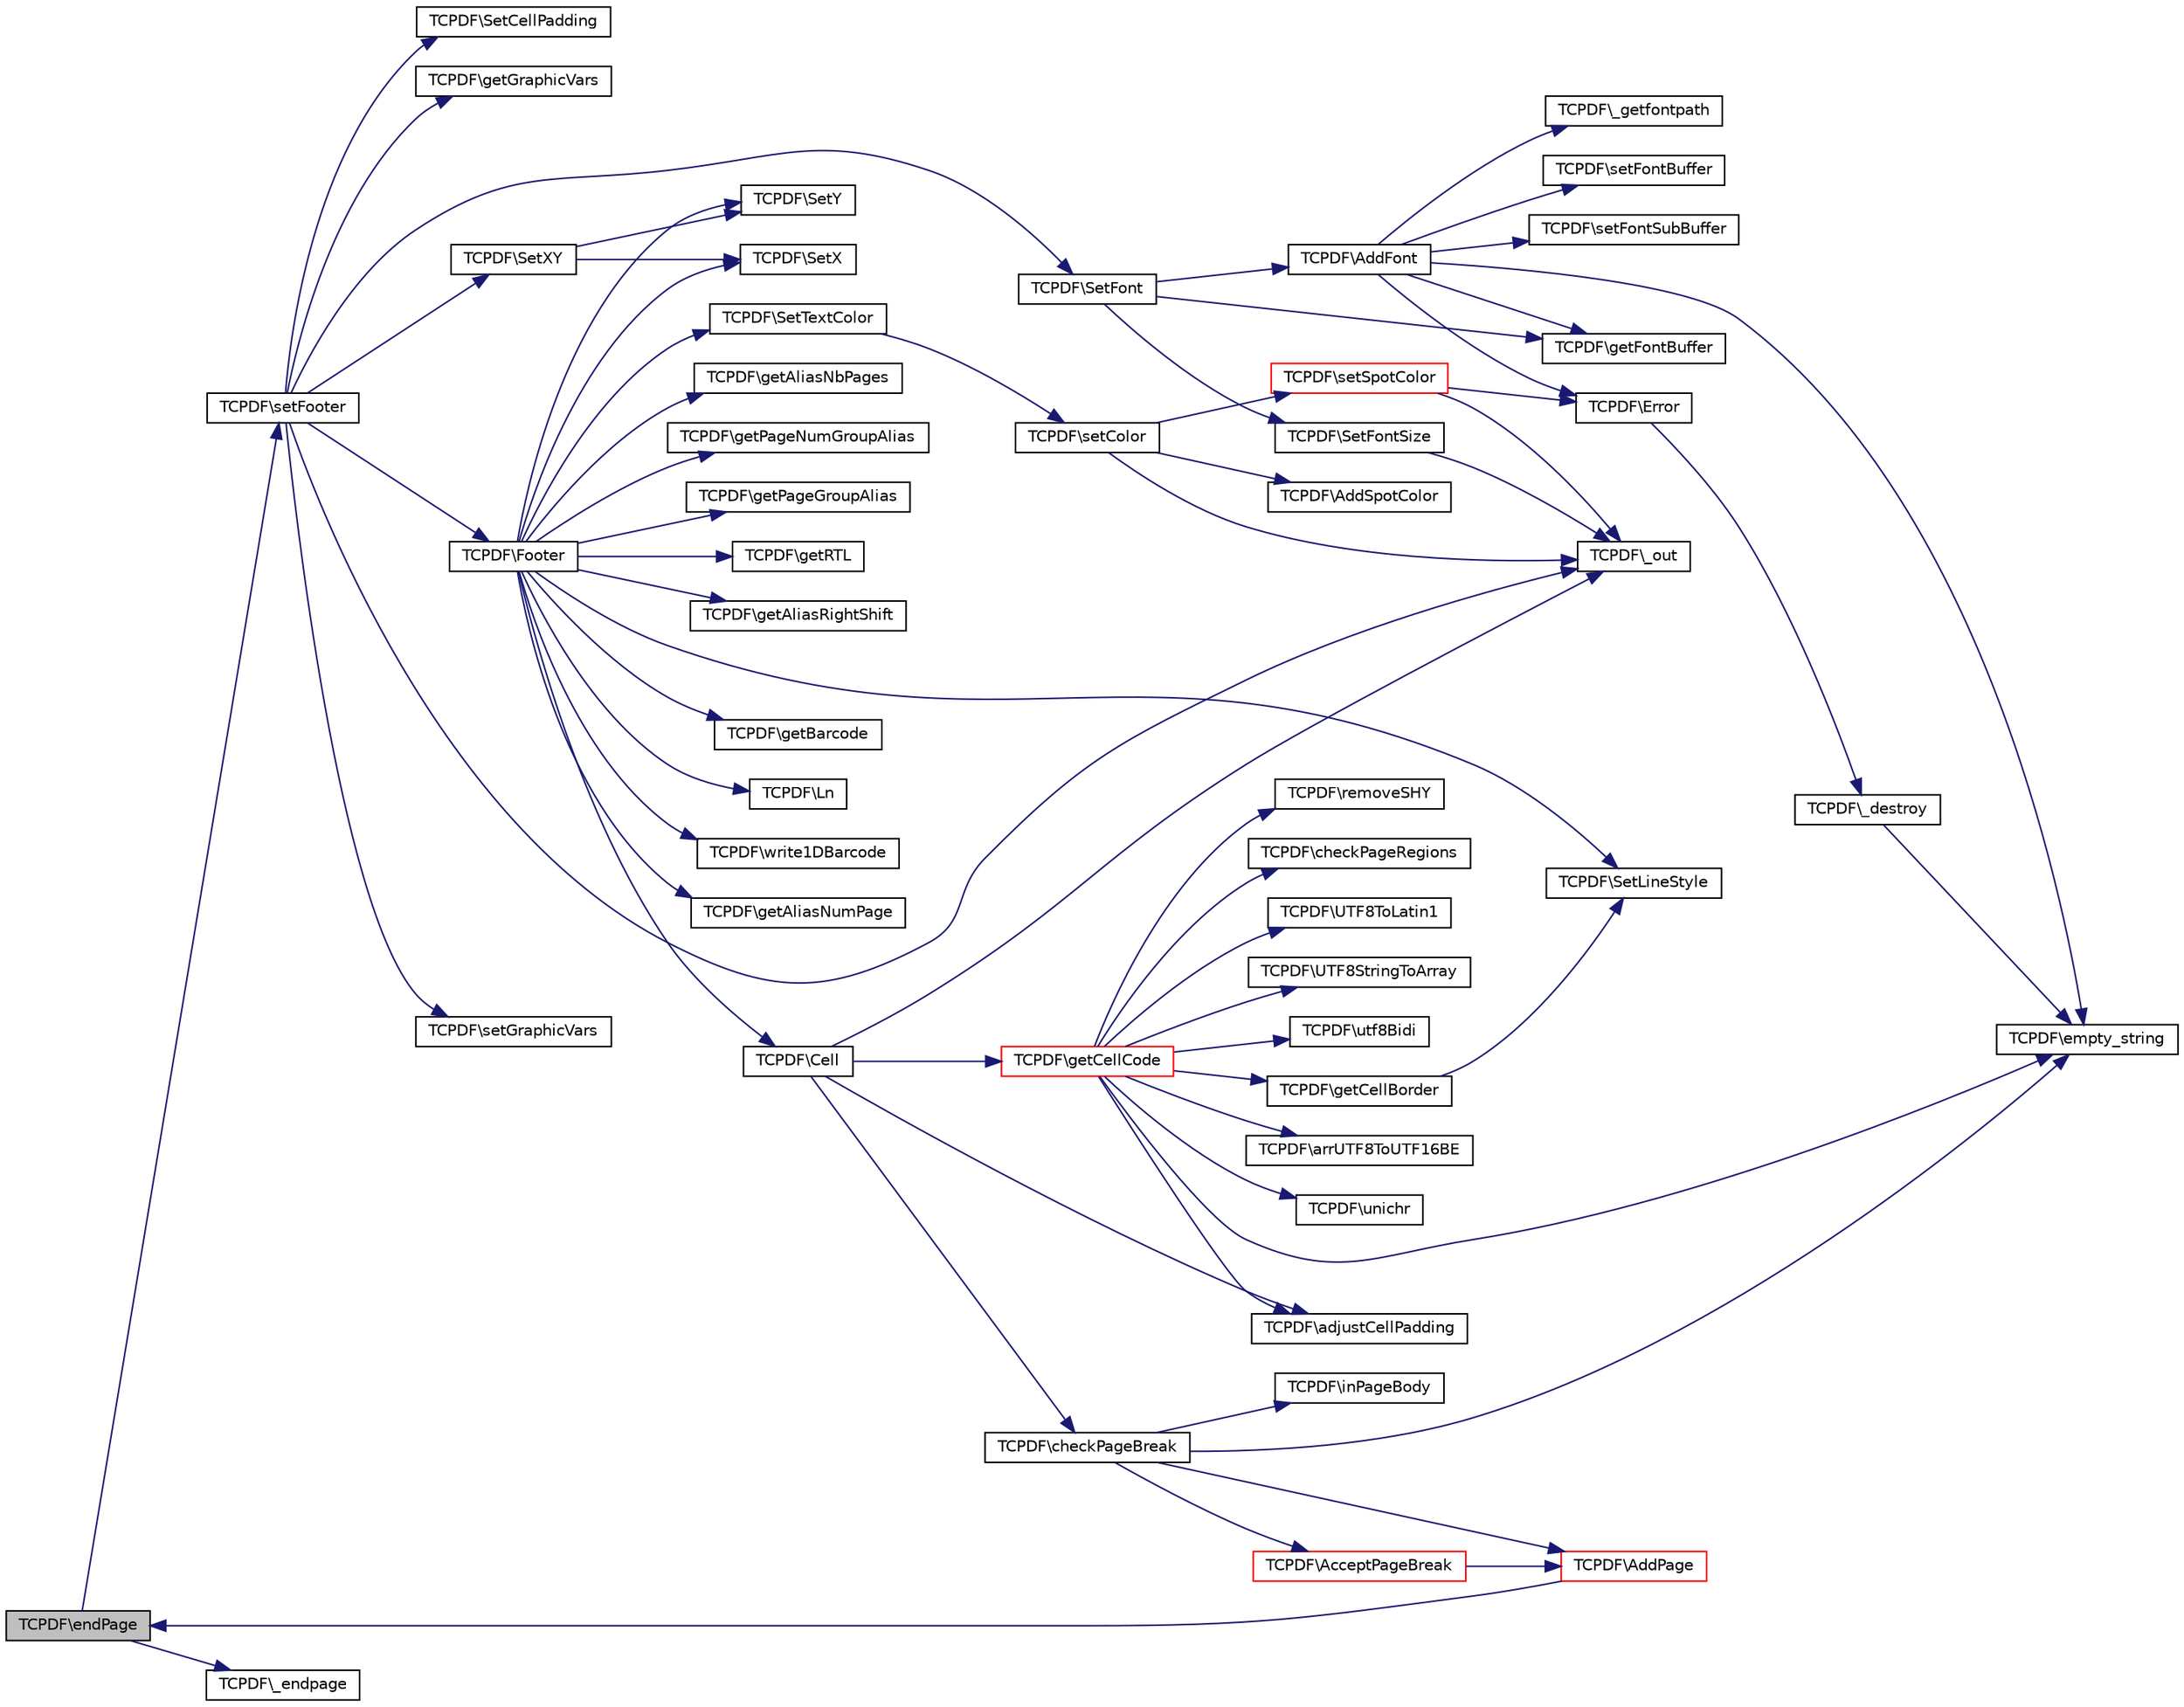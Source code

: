 digraph G
{
  edge [fontname="Helvetica",fontsize="10",labelfontname="Helvetica",labelfontsize="10"];
  node [fontname="Helvetica",fontsize="10",shape=record];
  rankdir="LR";
  Node1 [label="TCPDF\\endPage",height=0.2,width=0.4,color="black", fillcolor="grey75", style="filled" fontcolor="black"];
  Node1 -> Node2 [color="midnightblue",fontsize="10",style="solid",fontname="Helvetica"];
  Node2 [label="TCPDF\\setFooter",height=0.2,width=0.4,color="black", fillcolor="white", style="filled",URL="$classTCPDF.html#a7b0675e51b6f7ab3e4730feef3c86fb5",tooltip="This method is used to render the page footer."];
  Node2 -> Node3 [color="midnightblue",fontsize="10",style="solid",fontname="Helvetica"];
  Node3 [label="TCPDF\\getGraphicVars",height=0.2,width=0.4,color="black", fillcolor="white", style="filled",URL="$classTCPDF.html#a24d3c102468b6ab9d2f4859a8b01863a",tooltip="Returns current graphic variables as array."];
  Node2 -> Node4 [color="midnightblue",fontsize="10",style="solid",fontname="Helvetica"];
  Node4 [label="TCPDF\\_out",height=0.2,width=0.4,color="black", fillcolor="white", style="filled",URL="$classTCPDF.html#ac57877b76c37aef3195ad45731715b9e",tooltip="Output a string to the document."];
  Node2 -> Node5 [color="midnightblue",fontsize="10",style="solid",fontname="Helvetica"];
  Node5 [label="TCPDF\\setGraphicVars",height=0.2,width=0.4,color="black", fillcolor="white", style="filled",URL="$classTCPDF.html#a072053646725b19770a795050b3b6221",tooltip="Set graphic variables."];
  Node2 -> Node6 [color="midnightblue",fontsize="10",style="solid",fontname="Helvetica"];
  Node6 [label="TCPDF\\SetCellPadding",height=0.2,width=0.4,color="black", fillcolor="white", style="filled",URL="$classTCPDF.html#a374b24751bf76e4ca5ba7694f87ec2c1",tooltip="Set the same internal Cell padding for top, right, bottom, left-."];
  Node2 -> Node7 [color="midnightblue",fontsize="10",style="solid",fontname="Helvetica"];
  Node7 [label="TCPDF\\SetXY",height=0.2,width=0.4,color="black", fillcolor="white", style="filled",URL="$classTCPDF.html#a00ec13928f57b17c21040acc881fe482",tooltip="Defines the abscissa and ordinate of the current position."];
  Node7 -> Node8 [color="midnightblue",fontsize="10",style="solid",fontname="Helvetica"];
  Node8 [label="TCPDF\\SetY",height=0.2,width=0.4,color="black", fillcolor="white", style="filled",URL="$classTCPDF.html#ad3439990de56253b039bca6a09305758",tooltip="Moves the current abscissa back to the left margin and sets the ordinate."];
  Node7 -> Node9 [color="midnightblue",fontsize="10",style="solid",fontname="Helvetica"];
  Node9 [label="TCPDF\\SetX",height=0.2,width=0.4,color="black", fillcolor="white", style="filled",URL="$classTCPDF.html#a8d831d202e6420fe8fa6aeae7d3a2e8e",tooltip="Defines the abscissa of the current position."];
  Node2 -> Node10 [color="midnightblue",fontsize="10",style="solid",fontname="Helvetica"];
  Node10 [label="TCPDF\\SetFont",height=0.2,width=0.4,color="black", fillcolor="white", style="filled",URL="$classTCPDF.html#a5b5d57a2e74820e41c69737b2d4b6c9e",tooltip="Sets the font used to print character strings."];
  Node10 -> Node11 [color="midnightblue",fontsize="10",style="solid",fontname="Helvetica"];
  Node11 [label="TCPDF\\AddFont",height=0.2,width=0.4,color="black", fillcolor="white", style="filled",URL="$classTCPDF.html#a06cba4fc5e83b02bb37a947e56196776",tooltip="Imports a TrueType, Type1, core, or CID0 font and makes it available."];
  Node11 -> Node12 [color="midnightblue",fontsize="10",style="solid",fontname="Helvetica"];
  Node12 [label="TCPDF\\empty_string",height=0.2,width=0.4,color="black", fillcolor="white", style="filled",URL="$classTCPDF.html#a681e9cc13fa324d8e538a5873f3990c2",tooltip="Determine whether a string is empty."];
  Node11 -> Node13 [color="midnightblue",fontsize="10",style="solid",fontname="Helvetica"];
  Node13 [label="TCPDF\\Error",height=0.2,width=0.4,color="black", fillcolor="white", style="filled",URL="$classTCPDF.html#a27ecf2a6c86b4b7976ebfaf5912b0f91",tooltip="This method is automatically called in case of fatal error; it simply outputs the message and halts t..."];
  Node13 -> Node14 [color="midnightblue",fontsize="10",style="solid",fontname="Helvetica"];
  Node14 [label="TCPDF\\_destroy",height=0.2,width=0.4,color="black", fillcolor="white", style="filled",URL="$classTCPDF.html#ae91c72441bff1164a3ab9d237a4e1faa",tooltip="Unset all class variables except the following critical variables: internal_encoding, state, bufferlen, buffer and diskcache."];
  Node14 -> Node12 [color="midnightblue",fontsize="10",style="solid",fontname="Helvetica"];
  Node11 -> Node15 [color="midnightblue",fontsize="10",style="solid",fontname="Helvetica"];
  Node15 [label="TCPDF\\getFontBuffer",height=0.2,width=0.4,color="black", fillcolor="white", style="filled",URL="$classTCPDF.html#ac63fff093a17846764bbcc09af7c8640",tooltip="Get font buffer content."];
  Node11 -> Node16 [color="midnightblue",fontsize="10",style="solid",fontname="Helvetica"];
  Node16 [label="TCPDF\\_getfontpath",height=0.2,width=0.4,color="black", fillcolor="white", style="filled",URL="$classTCPDF.html#a859c9ff83c417b518afa83c0da7a62b1",tooltip="Return fonts path."];
  Node11 -> Node17 [color="midnightblue",fontsize="10",style="solid",fontname="Helvetica"];
  Node17 [label="TCPDF\\setFontBuffer",height=0.2,width=0.4,color="black", fillcolor="white", style="filled",URL="$classTCPDF.html#aa9eb763490acb3dfdf3f0cf445e83ca6",tooltip="Set font buffer content."];
  Node11 -> Node18 [color="midnightblue",fontsize="10",style="solid",fontname="Helvetica"];
  Node18 [label="TCPDF\\setFontSubBuffer",height=0.2,width=0.4,color="black", fillcolor="white", style="filled",URL="$classTCPDF.html#ac6009bf1f27a31ee208d9687cb4b91eb",tooltip="Set font buffer content."];
  Node10 -> Node15 [color="midnightblue",fontsize="10",style="solid",fontname="Helvetica"];
  Node10 -> Node19 [color="midnightblue",fontsize="10",style="solid",fontname="Helvetica"];
  Node19 [label="TCPDF\\SetFontSize",height=0.2,width=0.4,color="black", fillcolor="white", style="filled",URL="$classTCPDF.html#a6df400b01d3ec1579e1e925b98c31d5f",tooltip="Defines the size of the current font."];
  Node19 -> Node4 [color="midnightblue",fontsize="10",style="solid",fontname="Helvetica"];
  Node2 -> Node20 [color="midnightblue",fontsize="10",style="solid",fontname="Helvetica"];
  Node20 [label="TCPDF\\Footer",height=0.2,width=0.4,color="black", fillcolor="white", style="filled",URL="$classTCPDF.html#ae40eff8871e1deebf4bea96de4d8a3e4",tooltip="This method is used to render the page footer."];
  Node20 -> Node21 [color="midnightblue",fontsize="10",style="solid",fontname="Helvetica"];
  Node21 [label="TCPDF\\SetTextColor",height=0.2,width=0.4,color="black", fillcolor="white", style="filled",URL="$classTCPDF.html#ab1c0ea925d0e76abd0298ebab4f75140",tooltip="Defines the color used for text."];
  Node21 -> Node22 [color="midnightblue",fontsize="10",style="solid",fontname="Helvetica"];
  Node22 [label="TCPDF\\setColor",height=0.2,width=0.4,color="black", fillcolor="white", style="filled",URL="$classTCPDF.html#a8b80c7e5aae2bc717b469eda5ee755fd",tooltip="Defines the color used by the specified type (&#39;draw&#39;, &#39;fill&#39;, &#39;text&#39;)."];
  Node22 -> Node23 [color="midnightblue",fontsize="10",style="solid",fontname="Helvetica"];
  Node23 [label="TCPDF\\AddSpotColor",height=0.2,width=0.4,color="black", fillcolor="white", style="filled",URL="$classTCPDF.html#a082e1feab2282c76f5b7e2eaafc6f457",tooltip="Defines a new spot color."];
  Node22 -> Node24 [color="midnightblue",fontsize="10",style="solid",fontname="Helvetica"];
  Node24 [label="TCPDF\\setSpotColor",height=0.2,width=0.4,color="red", fillcolor="white", style="filled",URL="$classTCPDF.html#af8af438c6e81b9794dc8d37c8f602aaf",tooltip="Set the spot color for the specified type (&#39;draw&#39;, &#39;fill&#39;, &#39;text&#39;)."];
  Node24 -> Node13 [color="midnightblue",fontsize="10",style="solid",fontname="Helvetica"];
  Node24 -> Node4 [color="midnightblue",fontsize="10",style="solid",fontname="Helvetica"];
  Node22 -> Node4 [color="midnightblue",fontsize="10",style="solid",fontname="Helvetica"];
  Node20 -> Node25 [color="midnightblue",fontsize="10",style="solid",fontname="Helvetica"];
  Node25 [label="TCPDF\\SetLineStyle",height=0.2,width=0.4,color="black", fillcolor="white", style="filled",URL="$classTCPDF.html#a3d9b3717cd9ad8db31642155c832d148",tooltip="Set line style."];
  Node20 -> Node26 [color="midnightblue",fontsize="10",style="solid",fontname="Helvetica"];
  Node26 [label="TCPDF\\getBarcode",height=0.2,width=0.4,color="black", fillcolor="white", style="filled",URL="$classTCPDF.html#aa3deb91c4ae36afa6253c831df589b3d",tooltip="Get current barcode."];
  Node20 -> Node27 [color="midnightblue",fontsize="10",style="solid",fontname="Helvetica"];
  Node27 [label="TCPDF\\Ln",height=0.2,width=0.4,color="black", fillcolor="white", style="filled",URL="$classTCPDF.html#a00969cf629d72b3d29ee435f15906820",tooltip="Performs a line break."];
  Node20 -> Node28 [color="midnightblue",fontsize="10",style="solid",fontname="Helvetica"];
  Node28 [label="TCPDF\\write1DBarcode",height=0.2,width=0.4,color="black", fillcolor="white", style="filled",URL="$classTCPDF.html#a4816d61822a4bad6e35bb441c1699aab",tooltip="Print a Linear Barcode."];
  Node20 -> Node29 [color="midnightblue",fontsize="10",style="solid",fontname="Helvetica"];
  Node29 [label="TCPDF\\getAliasNumPage",height=0.2,width=0.4,color="black", fillcolor="white", style="filled",URL="$classTCPDF.html#ae11c5f52caa0df8609ec22c30cd54055",tooltip="Returns the string alias used for the page number."];
  Node20 -> Node30 [color="midnightblue",fontsize="10",style="solid",fontname="Helvetica"];
  Node30 [label="TCPDF\\getAliasNbPages",height=0.2,width=0.4,color="black", fillcolor="white", style="filled",URL="$classTCPDF.html#a3a6255516dcf07089fe29f13b3ef67bf",tooltip="Returns the string alias used for the total number of pages."];
  Node20 -> Node31 [color="midnightblue",fontsize="10",style="solid",fontname="Helvetica"];
  Node31 [label="TCPDF\\getPageNumGroupAlias",height=0.2,width=0.4,color="black", fillcolor="white", style="filled",URL="$classTCPDF.html#a015d1f6a5d39877206bf2b12163eddcc",tooltip="Return the alias for the page number on the current page group."];
  Node20 -> Node32 [color="midnightblue",fontsize="10",style="solid",fontname="Helvetica"];
  Node32 [label="TCPDF\\getPageGroupAlias",height=0.2,width=0.4,color="black", fillcolor="white", style="filled",URL="$classTCPDF.html#af73382321461f24798a639c2f433a67f",tooltip="Return the alias for the total number of pages in the current page group."];
  Node20 -> Node8 [color="midnightblue",fontsize="10",style="solid",fontname="Helvetica"];
  Node20 -> Node33 [color="midnightblue",fontsize="10",style="solid",fontname="Helvetica"];
  Node33 [label="TCPDF\\getRTL",height=0.2,width=0.4,color="black", fillcolor="white", style="filled",URL="$classTCPDF.html#af01238bb928c4e3de6ed6aaa855fd788",tooltip="Return the RTL status."];
  Node20 -> Node9 [color="midnightblue",fontsize="10",style="solid",fontname="Helvetica"];
  Node20 -> Node34 [color="midnightblue",fontsize="10",style="solid",fontname="Helvetica"];
  Node34 [label="TCPDF\\Cell",height=0.2,width=0.4,color="black", fillcolor="white", style="filled",URL="$classTCPDF.html#a33b265e5eb3e4d1d4fedfe29f8166f31",tooltip="Prints a cell (rectangular area) with optional borders, background color and character string..."];
  Node34 -> Node35 [color="midnightblue",fontsize="10",style="solid",fontname="Helvetica"];
  Node35 [label="TCPDF\\adjustCellPadding",height=0.2,width=0.4,color="black", fillcolor="white", style="filled",URL="$classTCPDF.html#a574cf231b14aa43921ac83716b27b3e4",tooltip="Adjust the internal Cell padding array to take account of the line width."];
  Node34 -> Node36 [color="midnightblue",fontsize="10",style="solid",fontname="Helvetica"];
  Node36 [label="TCPDF\\checkPageBreak",height=0.2,width=0.4,color="black", fillcolor="white", style="filled",URL="$classTCPDF.html#a9e8e4b4d75485b8f1e3aa2133a811e50",tooltip="Add page if needed."];
  Node36 -> Node12 [color="midnightblue",fontsize="10",style="solid",fontname="Helvetica"];
  Node36 -> Node37 [color="midnightblue",fontsize="10",style="solid",fontname="Helvetica"];
  Node37 [label="TCPDF\\inPageBody",height=0.2,width=0.4,color="black", fillcolor="white", style="filled",URL="$classTCPDF.html#a13f370f8e1553105eaa3553f52c3fc6c",tooltip="Check if we are on the page body (excluding page header and footer)."];
  Node36 -> Node38 [color="midnightblue",fontsize="10",style="solid",fontname="Helvetica"];
  Node38 [label="TCPDF\\AcceptPageBreak",height=0.2,width=0.4,color="red", fillcolor="white", style="filled",URL="$classTCPDF.html#aa24046de2993933f62d60a2936a22970",tooltip="Whenever a page break condition is met, the method is called, and the break is issued or not dependin..."];
  Node38 -> Node39 [color="midnightblue",fontsize="10",style="solid",fontname="Helvetica"];
  Node39 [label="TCPDF\\AddPage",height=0.2,width=0.4,color="red", fillcolor="white", style="filled",URL="$classTCPDF.html#a5171e20b366b74523709d84c349c1ced",tooltip="Adds a new page to the document."];
  Node39 -> Node1 [color="midnightblue",fontsize="10",style="solid",fontname="Helvetica"];
  Node36 -> Node39 [color="midnightblue",fontsize="10",style="solid",fontname="Helvetica"];
  Node34 -> Node4 [color="midnightblue",fontsize="10",style="solid",fontname="Helvetica"];
  Node34 -> Node40 [color="midnightblue",fontsize="10",style="solid",fontname="Helvetica"];
  Node40 [label="TCPDF\\getCellCode",height=0.2,width=0.4,color="red", fillcolor="white", style="filled",URL="$classTCPDF.html#aa064c22c3ff653664433fc4e05fa8efc",tooltip="Returns the PDF string code to print a cell (rectangular area) with optional borders, background color and character string."];
  Node40 -> Node41 [color="midnightblue",fontsize="10",style="solid",fontname="Helvetica"];
  Node41 [label="TCPDF\\unichr",height=0.2,width=0.4,color="black", fillcolor="white", style="filled",URL="$classTCPDF.html#a7d007815ed4a9c0aa036f6de09e81c3b",tooltip="Returns the unicode caracter specified by UTF-8 value."];
  Node40 -> Node42 [color="midnightblue",fontsize="10",style="solid",fontname="Helvetica"];
  Node42 [label="TCPDF\\removeSHY",height=0.2,width=0.4,color="black", fillcolor="white", style="filled",URL="$classTCPDF.html#aece420a79e6100810c95f5a767ecacb0",tooltip="Removes SHY characters from text."];
  Node40 -> Node35 [color="midnightblue",fontsize="10",style="solid",fontname="Helvetica"];
  Node40 -> Node43 [color="midnightblue",fontsize="10",style="solid",fontname="Helvetica"];
  Node43 [label="TCPDF\\checkPageRegions",height=0.2,width=0.4,color="black", fillcolor="white", style="filled",URL="$classTCPDF.html#a1d99e81697a90efb13a6734001427f40",tooltip="Check page for no-write regions and adapt current coordinates and page margins if necessary..."];
  Node40 -> Node12 [color="midnightblue",fontsize="10",style="solid",fontname="Helvetica"];
  Node40 -> Node44 [color="midnightblue",fontsize="10",style="solid",fontname="Helvetica"];
  Node44 [label="TCPDF\\getCellBorder",height=0.2,width=0.4,color="black", fillcolor="white", style="filled",URL="$classTCPDF.html#a128e3d25eed996dbd78dd10be6f0c4c4",tooltip="Returns the code to draw the cell border."];
  Node44 -> Node25 [color="midnightblue",fontsize="10",style="solid",fontname="Helvetica"];
  Node40 -> Node45 [color="midnightblue",fontsize="10",style="solid",fontname="Helvetica"];
  Node45 [label="TCPDF\\UTF8ToLatin1",height=0.2,width=0.4,color="black", fillcolor="white", style="filled",URL="$classTCPDF.html#a60c04a399d19927e7a3ee249694aaa62",tooltip="Converts UTF-8 strings to Latin1 when using the standard 14 core fonts."];
  Node40 -> Node46 [color="midnightblue",fontsize="10",style="solid",fontname="Helvetica"];
  Node46 [label="TCPDF\\UTF8StringToArray",height=0.2,width=0.4,color="black", fillcolor="white", style="filled",URL="$classTCPDF.html#a35a90a2cd5b8ab143d978128a21de09e",tooltip="Converts UTF-8 strings to codepoints array."];
  Node40 -> Node47 [color="midnightblue",fontsize="10",style="solid",fontname="Helvetica"];
  Node47 [label="TCPDF\\utf8Bidi",height=0.2,width=0.4,color="black", fillcolor="white", style="filled",URL="$classTCPDF.html#aeae5a9f2fd6630b5ce96435592e82185",tooltip="Reverse the RLT substrings using the Bidirectional Algorithm (http://unicode.org/reports/tr9/)."];
  Node40 -> Node48 [color="midnightblue",fontsize="10",style="solid",fontname="Helvetica"];
  Node48 [label="TCPDF\\arrUTF8ToUTF16BE",height=0.2,width=0.4,color="black", fillcolor="white", style="filled",URL="$classTCPDF.html#a8b9c15b8e72db768753c5dc1a96bb2ce",tooltip="Converts array of UTF-8 characters to UTF16-BE string."];
  Node20 -> Node49 [color="midnightblue",fontsize="10",style="solid",fontname="Helvetica"];
  Node49 [label="TCPDF\\getAliasRightShift",height=0.2,width=0.4,color="black", fillcolor="white", style="filled",URL="$classTCPDF.html#ad089fa332b723086484ae0497ae90590",tooltip="Returns the string alias used right align page numbers."];
  Node1 -> Node50 [color="midnightblue",fontsize="10",style="solid",fontname="Helvetica"];
  Node50 [label="TCPDF\\_endpage",height=0.2,width=0.4,color="black", fillcolor="white", style="filled",URL="$classTCPDF.html#af037a681d72f4eeaecd641680257a16f",tooltip="Mark end of page."];
}
